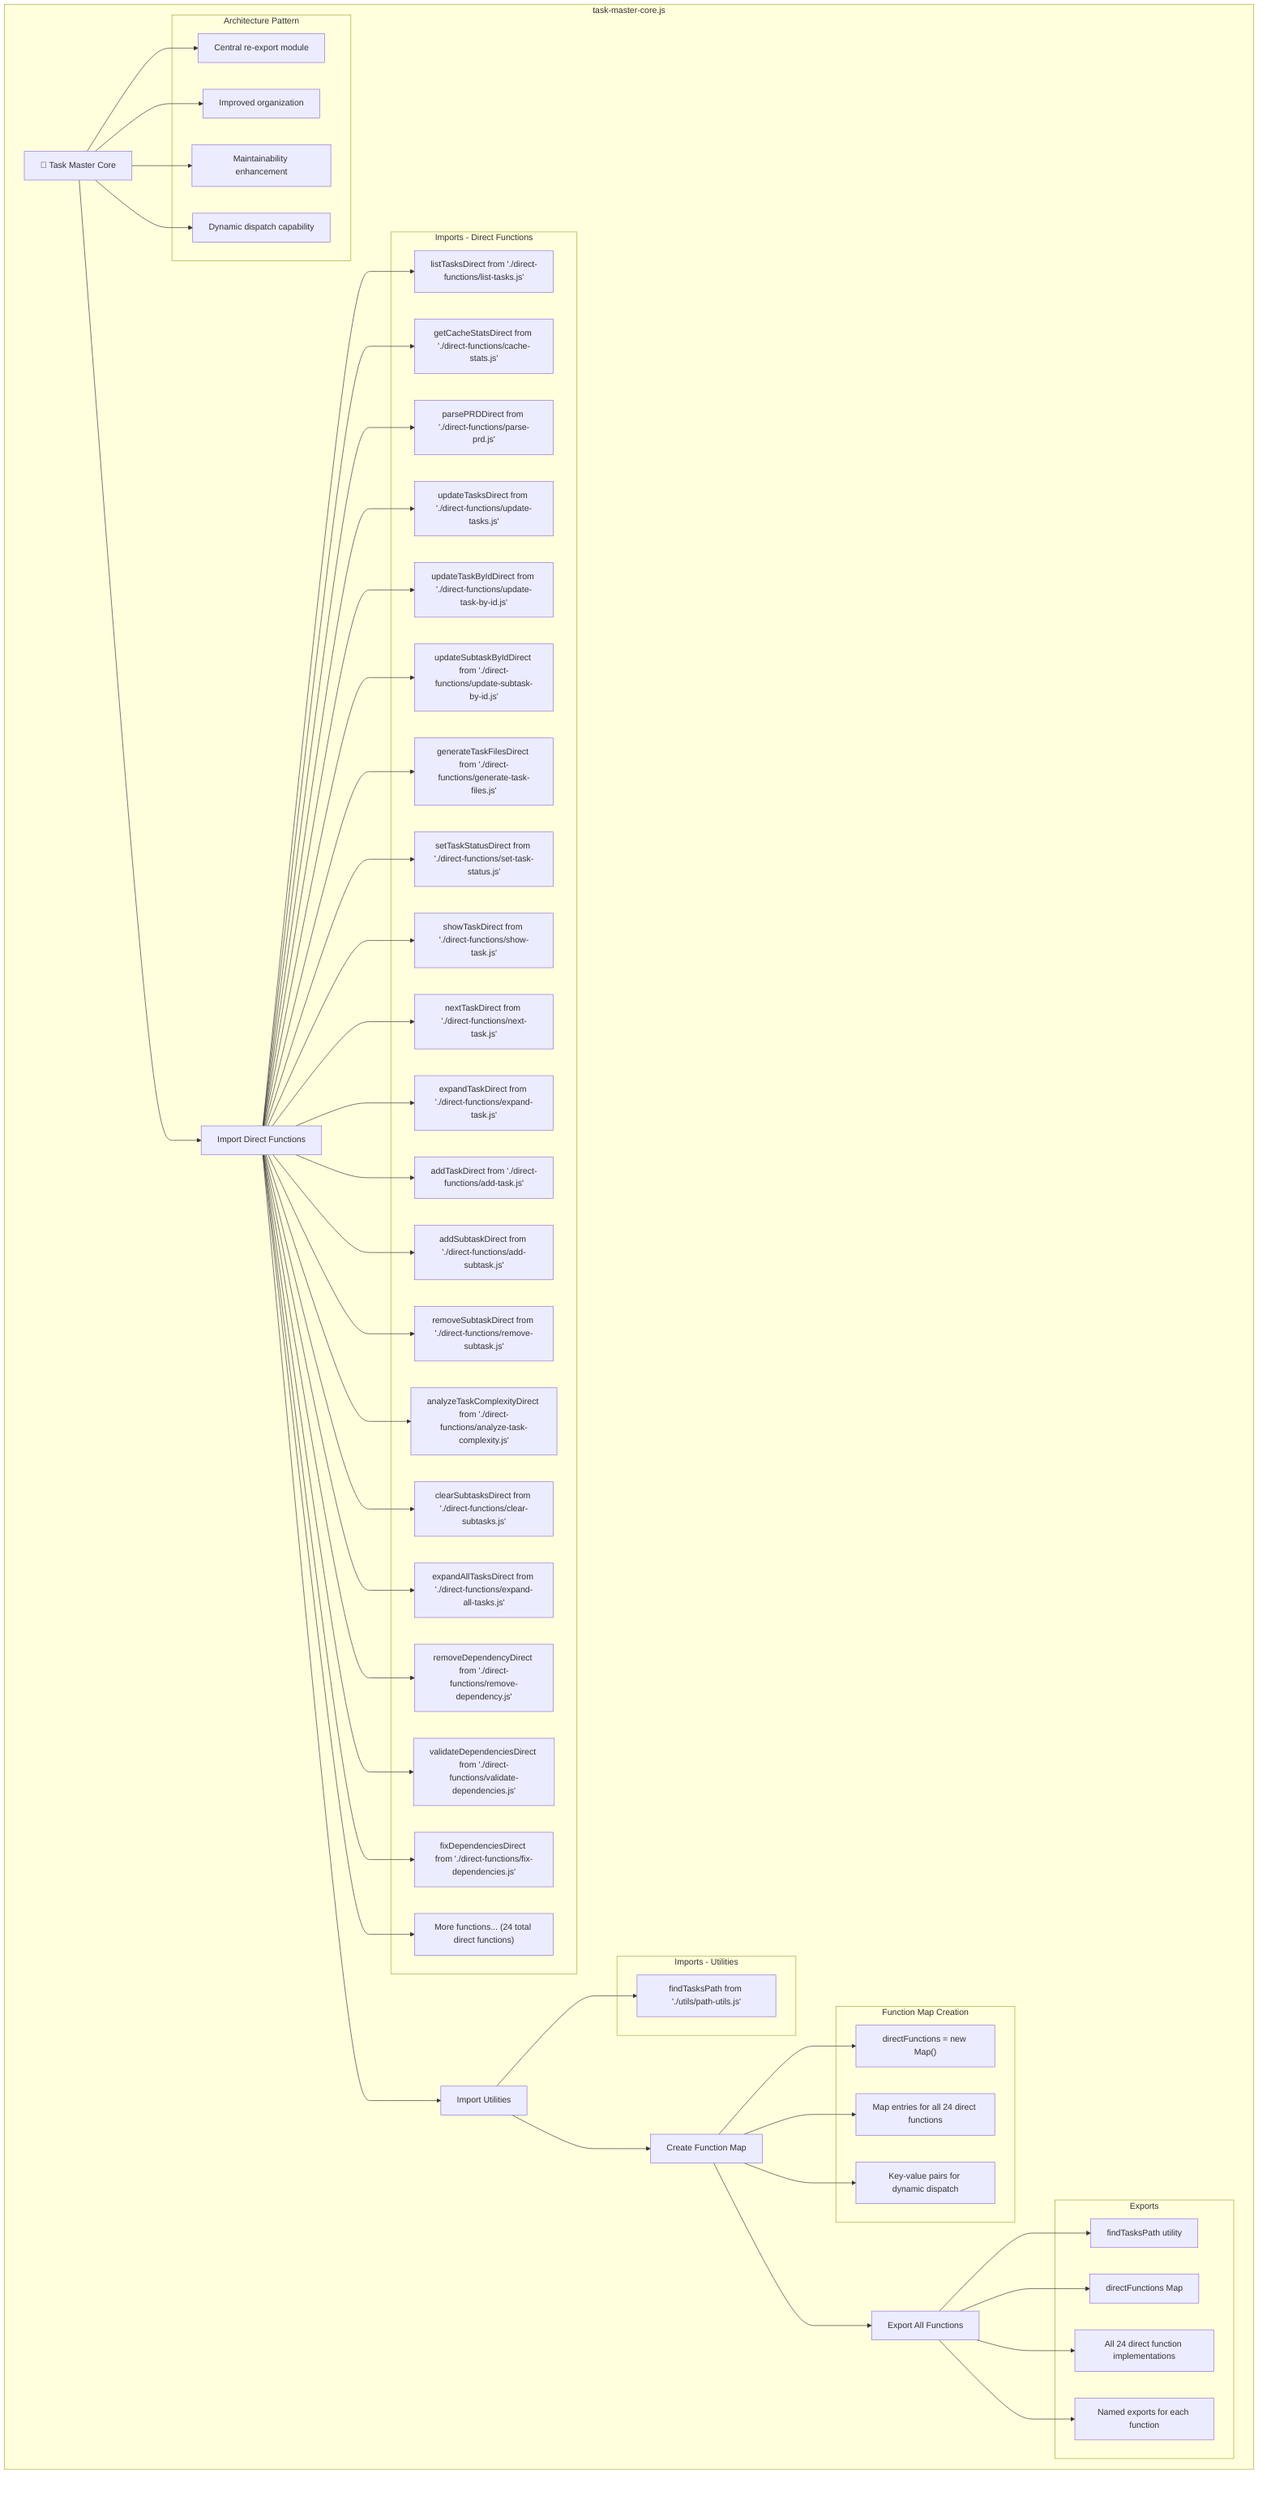 flowchart TD
    subgraph "task-master-core.js"
        A["🔗 Task Master Core"] --> B["Import Direct Functions"]
        B --> C["Import Utilities"]
        C --> D["Create Function Map"]
        D --> E["Export All Functions"]
        
        subgraph "Imports - Direct Functions"
            I1["listTasksDirect from './direct-functions/list-tasks.js'"]
            I2["getCacheStatsDirect from './direct-functions/cache-stats.js'"]
            I3["parsePRDDirect from './direct-functions/parse-prd.js'"]
            I4["updateTasksDirect from './direct-functions/update-tasks.js'"]
            I5["updateTaskByIdDirect from './direct-functions/update-task-by-id.js'"]
            I6["updateSubtaskByIdDirect from './direct-functions/update-subtask-by-id.js'"]
            I7["generateTaskFilesDirect from './direct-functions/generate-task-files.js'"]
            I8["setTaskStatusDirect from './direct-functions/set-task-status.js'"]
            I9["showTaskDirect from './direct-functions/show-task.js'"]
            I10["nextTaskDirect from './direct-functions/next-task.js'"]
            I11["expandTaskDirect from './direct-functions/expand-task.js'"]
            I12["addTaskDirect from './direct-functions/add-task.js'"]
            I13["addSubtaskDirect from './direct-functions/add-subtask.js'"]
            I14["removeSubtaskDirect from './direct-functions/remove-subtask.js'"]
            I15["analyzeTaskComplexityDirect from './direct-functions/analyze-task-complexity.js'"]
            I16["clearSubtasksDirect from './direct-functions/clear-subtasks.js'"]
            I17["expandAllTasksDirect from './direct-functions/expand-all-tasks.js'"]
            I18["removeDependencyDirect from './direct-functions/remove-dependency.js'"]
            I19["validateDependenciesDirect from './direct-functions/validate-dependencies.js'"]
            I20["fixDependenciesDirect from './direct-functions/fix-dependencies.js'"]
            I21["More functions... (24 total direct functions)"]
        end
        
        subgraph "Imports - Utilities"
            U1["findTasksPath from './utils/path-utils.js'"]
        end
        
        subgraph "Function Map Creation"
            MAP1["directFunctions = new Map()"]
            MAP2["Map entries for all 24 direct functions"]
            MAP3["Key-value pairs for dynamic dispatch"]
        end
        
        subgraph "Exports"
            EXP1["findTasksPath utility"]
            EXP2["directFunctions Map"]
            EXP3["All 24 direct function implementations"]
            EXP4["Named exports for each function"]
        end
        
        subgraph "Architecture Pattern"
            ARCH1["Central re-export module"]
            ARCH2["Improved organization"]
            ARCH3["Maintainability enhancement"]
            ARCH4["Dynamic dispatch capability"]
        end
        
        B --> I1
        B --> I2
        B --> I3
        B --> I4
        B --> I5
        B --> I6
        B --> I7
        B --> I8
        B --> I9
        B --> I10
        B --> I11
        B --> I12
        B --> I13
        B --> I14
        B --> I15
        B --> I16
        B --> I17
        B --> I18
        B --> I19
        B --> I20
        B --> I21
        C --> U1
        D --> MAP1
        D --> MAP2
        D --> MAP3
        E --> EXP1
        E --> EXP2
        E --> EXP3
        E --> EXP4
        A --> ARCH1
        A --> ARCH2
        A --> ARCH3
        A --> ARCH4
    end